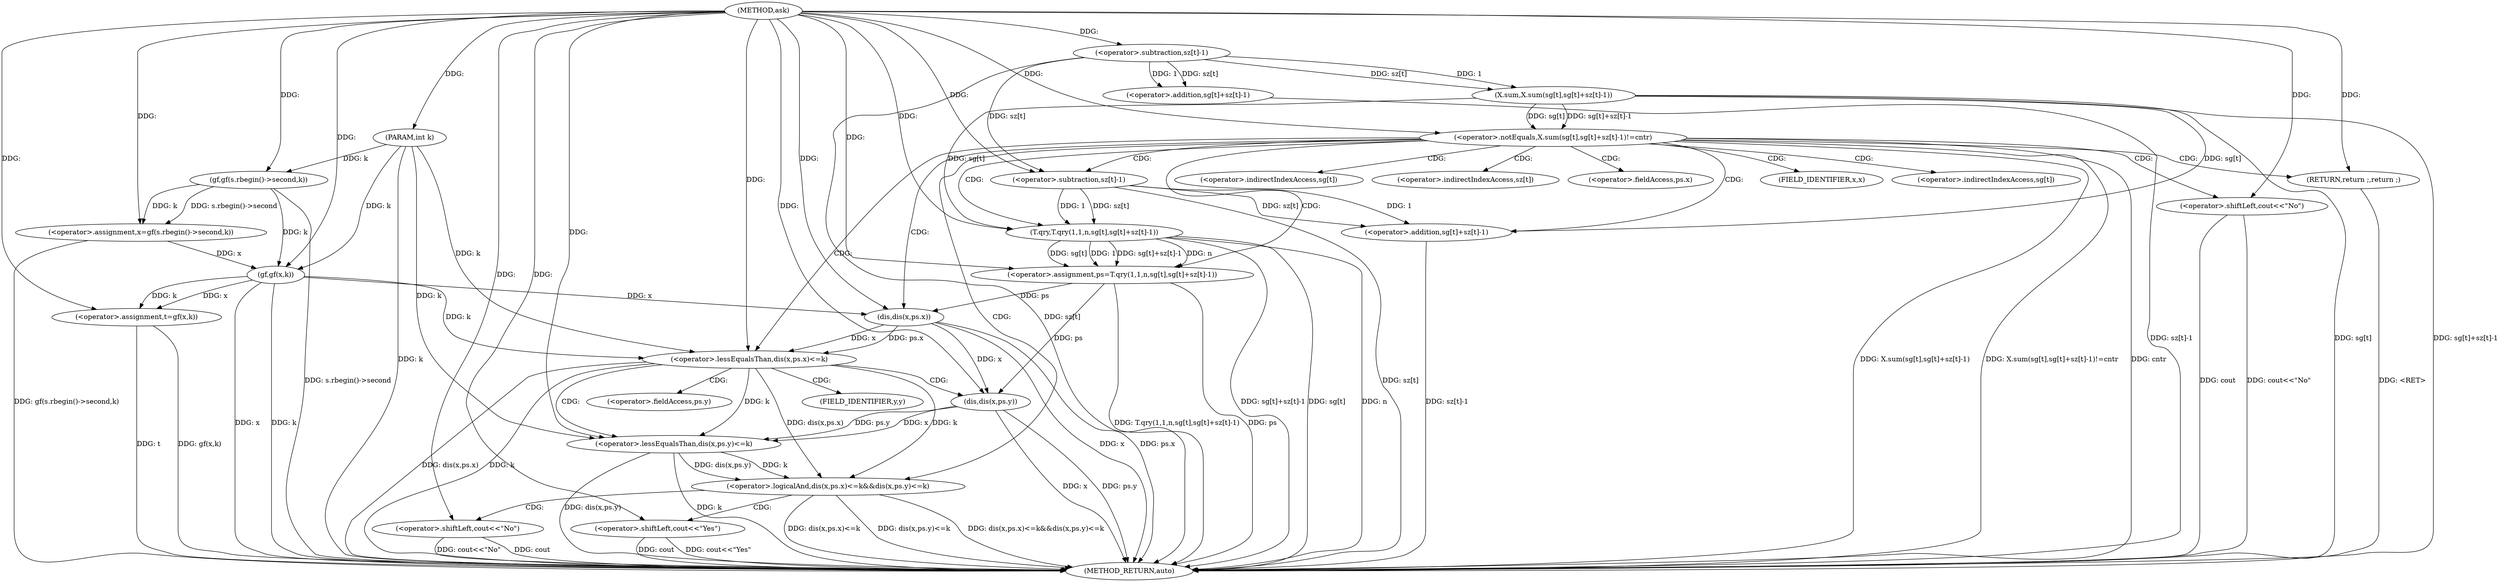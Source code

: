digraph "ask" {  
"1000744" [label = "(METHOD,ask)" ]
"1000824" [label = "(METHOD_RETURN,auto)" ]
"1000745" [label = "(PARAM,int k)" ]
"1000748" [label = "(<operator>.assignment,x=gf(s.rbegin()->second,k))" ]
"1000756" [label = "(<operator>.assignment,t=gf(x,k))" ]
"1000783" [label = "(<operator>.assignment,ps=T.qry(1,1,n,sg[t],sg[t]+sz[t]-1))" ]
"1000762" [label = "(<operator>.notEquals,X.sum(sg[t],sg[t]+sz[t]-1)!=cntr)" ]
"1000802" [label = "(<operator>.logicalAnd,dis(x,ps.x)<=k&&dis(x,ps.y)<=k)" ]
"1000817" [label = "(<operator>.shiftLeft,cout<<\"Yes\")" ]
"1000750" [label = "(gf,gf(s.rbegin()->second,k))" ]
"1000758" [label = "(gf,gf(x,k))" ]
"1000778" [label = "(<operator>.shiftLeft,cout<<\"No\")" ]
"1000781" [label = "(RETURN,return ;,return ;)" ]
"1000785" [label = "(T.qry,T.qry(1,1,n,sg[t],sg[t]+sz[t]-1))" ]
"1000821" [label = "(<operator>.shiftLeft,cout<<\"No\")" ]
"1000763" [label = "(X.sum,X.sum(sg[t],sg[t]+sz[t]-1))" ]
"1000792" [label = "(<operator>.addition,sg[t]+sz[t]-1)" ]
"1000803" [label = "(<operator>.lessEqualsThan,dis(x,ps.x)<=k)" ]
"1000810" [label = "(<operator>.lessEqualsThan,dis(x,ps.y)<=k)" ]
"1000767" [label = "(<operator>.addition,sg[t]+sz[t]-1)" ]
"1000796" [label = "(<operator>.subtraction,sz[t]-1)" ]
"1000804" [label = "(dis,dis(x,ps.x))" ]
"1000811" [label = "(dis,dis(x,ps.y))" ]
"1000771" [label = "(<operator>.subtraction,sz[t]-1)" ]
"1000789" [label = "(<operator>.indirectIndexAccess,sg[t])" ]
"1000793" [label = "(<operator>.indirectIndexAccess,sg[t])" ]
"1000797" [label = "(<operator>.indirectIndexAccess,sz[t])" ]
"1000806" [label = "(<operator>.fieldAccess,ps.x)" ]
"1000813" [label = "(<operator>.fieldAccess,ps.y)" ]
"1000808" [label = "(FIELD_IDENTIFIER,x,x)" ]
"1000815" [label = "(FIELD_IDENTIFIER,y,y)" ]
  "1000781" -> "1000824"  [ label = "DDG: <RET>"] 
  "1000745" -> "1000824"  [ label = "DDG: k"] 
  "1000750" -> "1000824"  [ label = "DDG: s.rbegin()->second"] 
  "1000748" -> "1000824"  [ label = "DDG: gf(s.rbegin()->second,k)"] 
  "1000756" -> "1000824"  [ label = "DDG: t"] 
  "1000758" -> "1000824"  [ label = "DDG: x"] 
  "1000758" -> "1000824"  [ label = "DDG: k"] 
  "1000756" -> "1000824"  [ label = "DDG: gf(x,k)"] 
  "1000763" -> "1000824"  [ label = "DDG: sg[t]"] 
  "1000771" -> "1000824"  [ label = "DDG: sz[t]"] 
  "1000767" -> "1000824"  [ label = "DDG: sz[t]-1"] 
  "1000763" -> "1000824"  [ label = "DDG: sg[t]+sz[t]-1"] 
  "1000762" -> "1000824"  [ label = "DDG: X.sum(sg[t],sg[t]+sz[t]-1)"] 
  "1000762" -> "1000824"  [ label = "DDG: X.sum(sg[t],sg[t]+sz[t]-1)!=cntr"] 
  "1000783" -> "1000824"  [ label = "DDG: ps"] 
  "1000785" -> "1000824"  [ label = "DDG: sg[t]"] 
  "1000796" -> "1000824"  [ label = "DDG: sz[t]"] 
  "1000792" -> "1000824"  [ label = "DDG: sz[t]-1"] 
  "1000785" -> "1000824"  [ label = "DDG: sg[t]+sz[t]-1"] 
  "1000783" -> "1000824"  [ label = "DDG: T.qry(1,1,n,sg[t],sg[t]+sz[t]-1)"] 
  "1000804" -> "1000824"  [ label = "DDG: x"] 
  "1000804" -> "1000824"  [ label = "DDG: ps.x"] 
  "1000803" -> "1000824"  [ label = "DDG: dis(x,ps.x)"] 
  "1000803" -> "1000824"  [ label = "DDG: k"] 
  "1000802" -> "1000824"  [ label = "DDG: dis(x,ps.x)<=k"] 
  "1000811" -> "1000824"  [ label = "DDG: x"] 
  "1000811" -> "1000824"  [ label = "DDG: ps.y"] 
  "1000810" -> "1000824"  [ label = "DDG: dis(x,ps.y)"] 
  "1000810" -> "1000824"  [ label = "DDG: k"] 
  "1000802" -> "1000824"  [ label = "DDG: dis(x,ps.y)<=k"] 
  "1000802" -> "1000824"  [ label = "DDG: dis(x,ps.x)<=k&&dis(x,ps.y)<=k"] 
  "1000821" -> "1000824"  [ label = "DDG: cout"] 
  "1000821" -> "1000824"  [ label = "DDG: cout<<\"No\""] 
  "1000817" -> "1000824"  [ label = "DDG: cout"] 
  "1000817" -> "1000824"  [ label = "DDG: cout<<\"Yes\""] 
  "1000778" -> "1000824"  [ label = "DDG: cout"] 
  "1000778" -> "1000824"  [ label = "DDG: cout<<\"No\""] 
  "1000785" -> "1000824"  [ label = "DDG: n"] 
  "1000762" -> "1000824"  [ label = "DDG: cntr"] 
  "1000744" -> "1000745"  [ label = "DDG: "] 
  "1000750" -> "1000748"  [ label = "DDG: s.rbegin()->second"] 
  "1000750" -> "1000748"  [ label = "DDG: k"] 
  "1000758" -> "1000756"  [ label = "DDG: k"] 
  "1000758" -> "1000756"  [ label = "DDG: x"] 
  "1000785" -> "1000783"  [ label = "DDG: 1"] 
  "1000785" -> "1000783"  [ label = "DDG: sg[t]+sz[t]-1"] 
  "1000785" -> "1000783"  [ label = "DDG: n"] 
  "1000785" -> "1000783"  [ label = "DDG: sg[t]"] 
  "1000744" -> "1000748"  [ label = "DDG: "] 
  "1000744" -> "1000756"  [ label = "DDG: "] 
  "1000744" -> "1000783"  [ label = "DDG: "] 
  "1000745" -> "1000750"  [ label = "DDG: k"] 
  "1000744" -> "1000750"  [ label = "DDG: "] 
  "1000748" -> "1000758"  [ label = "DDG: x"] 
  "1000744" -> "1000758"  [ label = "DDG: "] 
  "1000750" -> "1000758"  [ label = "DDG: k"] 
  "1000745" -> "1000758"  [ label = "DDG: k"] 
  "1000763" -> "1000762"  [ label = "DDG: sg[t]+sz[t]-1"] 
  "1000763" -> "1000762"  [ label = "DDG: sg[t]"] 
  "1000744" -> "1000762"  [ label = "DDG: "] 
  "1000744" -> "1000781"  [ label = "DDG: "] 
  "1000744" -> "1000785"  [ label = "DDG: "] 
  "1000763" -> "1000785"  [ label = "DDG: sg[t]"] 
  "1000796" -> "1000785"  [ label = "DDG: sz[t]"] 
  "1000796" -> "1000785"  [ label = "DDG: 1"] 
  "1000803" -> "1000802"  [ label = "DDG: dis(x,ps.x)"] 
  "1000803" -> "1000802"  [ label = "DDG: k"] 
  "1000810" -> "1000802"  [ label = "DDG: dis(x,ps.y)"] 
  "1000810" -> "1000802"  [ label = "DDG: k"] 
  "1000744" -> "1000817"  [ label = "DDG: "] 
  "1000771" -> "1000763"  [ label = "DDG: 1"] 
  "1000771" -> "1000763"  [ label = "DDG: sz[t]"] 
  "1000744" -> "1000778"  [ label = "DDG: "] 
  "1000763" -> "1000792"  [ label = "DDG: sg[t]"] 
  "1000796" -> "1000792"  [ label = "DDG: sz[t]"] 
  "1000796" -> "1000792"  [ label = "DDG: 1"] 
  "1000804" -> "1000803"  [ label = "DDG: x"] 
  "1000804" -> "1000803"  [ label = "DDG: ps.x"] 
  "1000758" -> "1000803"  [ label = "DDG: k"] 
  "1000745" -> "1000803"  [ label = "DDG: k"] 
  "1000744" -> "1000803"  [ label = "DDG: "] 
  "1000811" -> "1000810"  [ label = "DDG: x"] 
  "1000811" -> "1000810"  [ label = "DDG: ps.y"] 
  "1000803" -> "1000810"  [ label = "DDG: k"] 
  "1000745" -> "1000810"  [ label = "DDG: k"] 
  "1000744" -> "1000810"  [ label = "DDG: "] 
  "1000744" -> "1000821"  [ label = "DDG: "] 
  "1000771" -> "1000767"  [ label = "DDG: 1"] 
  "1000771" -> "1000767"  [ label = "DDG: sz[t]"] 
  "1000771" -> "1000796"  [ label = "DDG: sz[t]"] 
  "1000744" -> "1000796"  [ label = "DDG: "] 
  "1000758" -> "1000804"  [ label = "DDG: x"] 
  "1000744" -> "1000804"  [ label = "DDG: "] 
  "1000783" -> "1000804"  [ label = "DDG: ps"] 
  "1000804" -> "1000811"  [ label = "DDG: x"] 
  "1000744" -> "1000811"  [ label = "DDG: "] 
  "1000783" -> "1000811"  [ label = "DDG: ps"] 
  "1000744" -> "1000771"  [ label = "DDG: "] 
  "1000762" -> "1000797"  [ label = "CDG: "] 
  "1000762" -> "1000785"  [ label = "CDG: "] 
  "1000762" -> "1000808"  [ label = "CDG: "] 
  "1000762" -> "1000802"  [ label = "CDG: "] 
  "1000762" -> "1000804"  [ label = "CDG: "] 
  "1000762" -> "1000796"  [ label = "CDG: "] 
  "1000762" -> "1000781"  [ label = "CDG: "] 
  "1000762" -> "1000778"  [ label = "CDG: "] 
  "1000762" -> "1000783"  [ label = "CDG: "] 
  "1000762" -> "1000793"  [ label = "CDG: "] 
  "1000762" -> "1000789"  [ label = "CDG: "] 
  "1000762" -> "1000792"  [ label = "CDG: "] 
  "1000762" -> "1000803"  [ label = "CDG: "] 
  "1000762" -> "1000806"  [ label = "CDG: "] 
  "1000802" -> "1000817"  [ label = "CDG: "] 
  "1000802" -> "1000821"  [ label = "CDG: "] 
  "1000803" -> "1000811"  [ label = "CDG: "] 
  "1000803" -> "1000815"  [ label = "CDG: "] 
  "1000803" -> "1000813"  [ label = "CDG: "] 
  "1000803" -> "1000810"  [ label = "CDG: "] 
}
